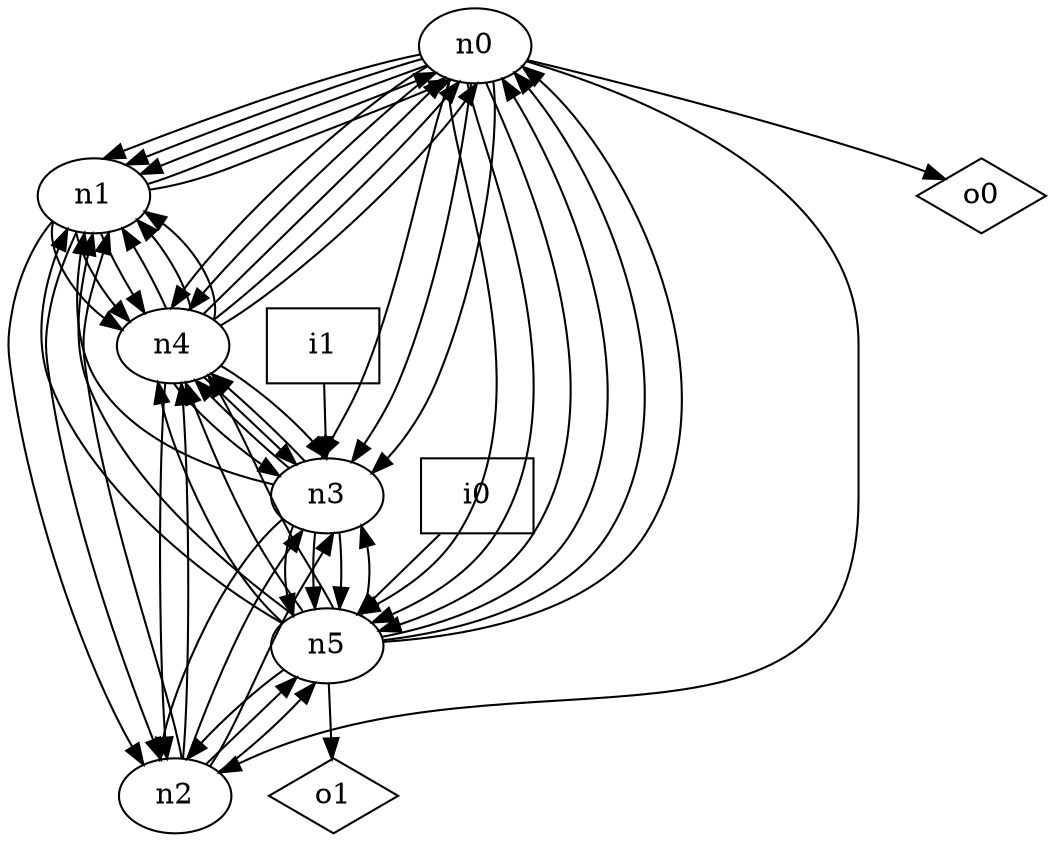 digraph G {
n0 [label="n0"];
n1 [label="n1"];
n2 [label="n2"];
n3 [label="n3"];
n4 [label="n4"];
n5 [label="n5"];
n6 [label="i0",shape="box"];
n7 [label="i1",shape="box"];
n8 [label="o0",shape="diamond"];
n9 [label="o1",shape="diamond"];
n0 -> n1
n0 -> n1
n0 -> n1
n0 -> n2
n0 -> n3
n0 -> n3
n0 -> n3
n0 -> n4
n0 -> n4
n0 -> n5
n0 -> n5
n0 -> n5
n0 -> n8
n1 -> n0
n1 -> n0
n1 -> n2
n1 -> n2
n1 -> n4
n1 -> n4
n1 -> n4
n2 -> n1
n2 -> n3
n2 -> n3
n2 -> n4
n2 -> n5
n2 -> n5
n3 -> n1
n3 -> n2
n3 -> n4
n3 -> n4
n3 -> n5
n3 -> n5
n3 -> n5
n4 -> n0
n4 -> n0
n4 -> n0
n4 -> n1
n4 -> n1
n4 -> n1
n4 -> n2
n4 -> n3
n4 -> n3
n4 -> n3
n5 -> n0
n5 -> n0
n5 -> n0
n5 -> n1
n5 -> n1
n5 -> n2
n5 -> n3
n5 -> n4
n5 -> n4
n5 -> n4
n5 -> n9
n6 -> n5
n7 -> n3
}